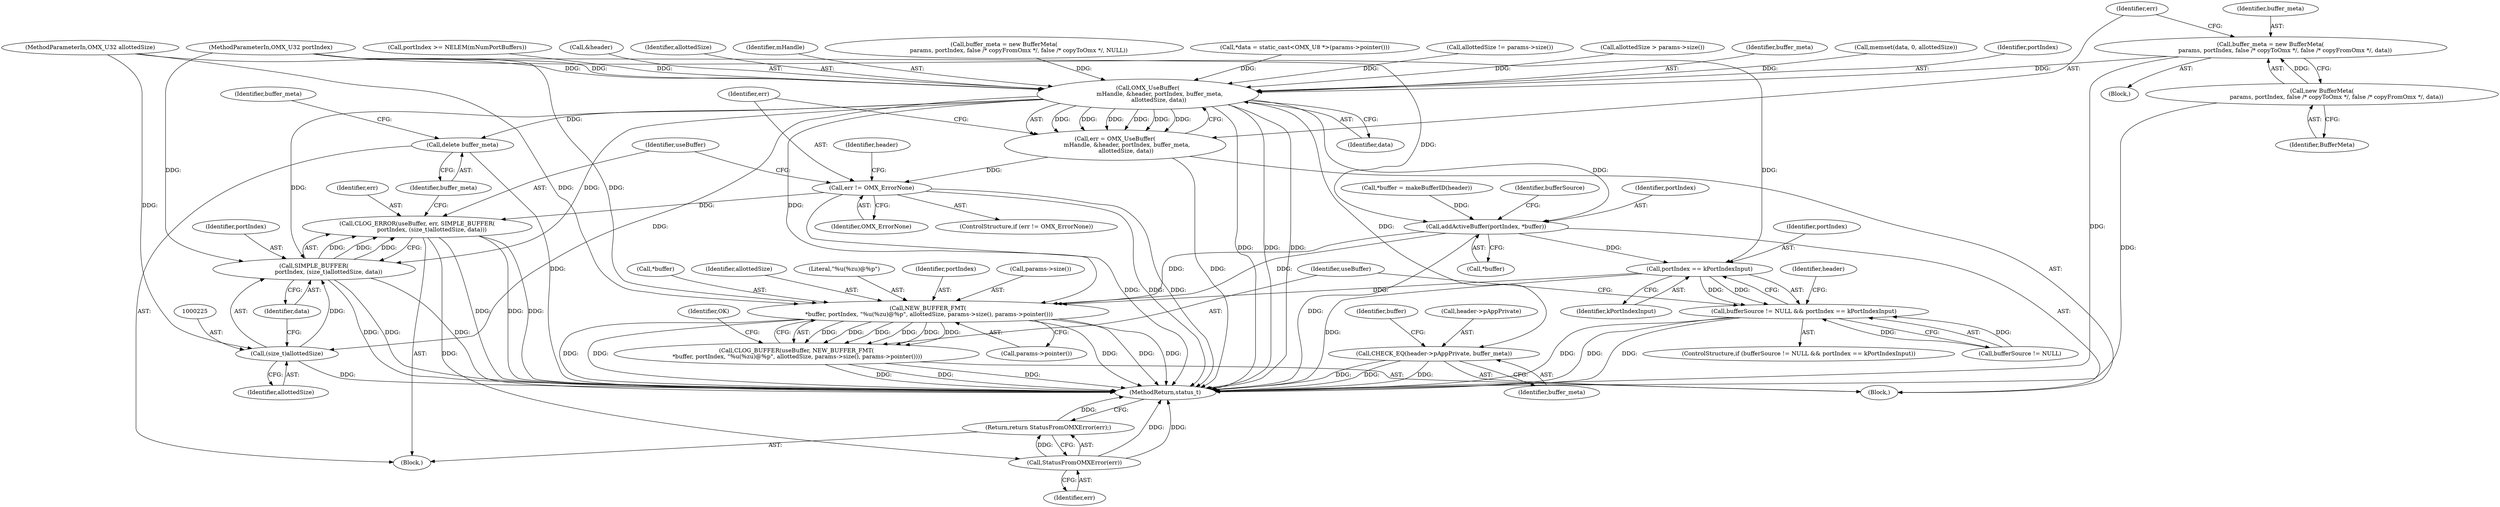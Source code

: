 digraph "0_Android_0f177948ae2640bfe4d70f8e4248e106406b3b0a_18@pointer" {
"1000192" [label="(Call,buffer_meta = new BufferMeta(\n                params, portIndex, false /* copyToOmx */, false /* copyFromOmx */, data))"];
"1000194" [label="(Call,new BufferMeta(\n                params, portIndex, false /* copyToOmx */, false /* copyFromOmx */, data))"];
"1000206" [label="(Call,OMX_UseBuffer(\n             mHandle, &header, portIndex, buffer_meta,\n            allottedSize, data))"];
"1000204" [label="(Call,err = OMX_UseBuffer(\n             mHandle, &header, portIndex, buffer_meta,\n            allottedSize, data))"];
"1000215" [label="(Call,err != OMX_ErrorNone)"];
"1000219" [label="(Call,CLOG_ERROR(useBuffer, err, SIMPLE_BUFFER(\n                portIndex, (size_t)allottedSize, data)))"];
"1000238" [label="(Call,StatusFromOMXError(err))"];
"1000237" [label="(Return,return StatusFromOMXError(err);)"];
"1000222" [label="(Call,SIMPLE_BUFFER(\n                portIndex, (size_t)allottedSize, data))"];
"1000224" [label="(Call,(size_t)allottedSize)"];
"1000228" [label="(Call,delete buffer_meta)"];
"1000240" [label="(Call,CHECK_EQ(header->pAppPrivate, buffer_meta))"];
"1000250" [label="(Call,addActiveBuffer(portIndex, *buffer))"];
"1000260" [label="(Call,portIndex == kPortIndexInput)"];
"1000256" [label="(Call,bufferSource != NULL && portIndex == kPortIndexInput)"];
"1000268" [label="(Call,NEW_BUFFER_FMT(\n *buffer, portIndex, \"%u(%zu)@%p\", allottedSize, params->size(), params->pointer()))"];
"1000266" [label="(Call,CLOG_BUFFER(useBuffer, NEW_BUFFER_FMT(\n *buffer, portIndex, \"%u(%zu)@%p\", allottedSize, params->size(), params->pointer())))"];
"1000251" [label="(Identifier,portIndex)"];
"1000240" [label="(Call,CHECK_EQ(header->pAppPrivate, buffer_meta))"];
"1000268" [label="(Call,NEW_BUFFER_FMT(\n *buffer, portIndex, \"%u(%zu)@%p\", allottedSize, params->size(), params->pointer()))"];
"1000217" [label="(Identifier,OMX_ErrorNone)"];
"1000157" [label="(Block,)"];
"1000224" [label="(Call,(size_t)allottedSize)"];
"1000219" [label="(Call,CLOG_ERROR(useBuffer, err, SIMPLE_BUFFER(\n                portIndex, (size_t)allottedSize, data)))"];
"1000198" [label="(Call,buffer_meta = new BufferMeta(\n                params, portIndex, false /* copyFromOmx */, false /* copyToOmx */, NULL))"];
"1000274" [label="(Call,params->size())"];
"1000150" [label="(Call,*data = static_cast<OMX_U8 *>(params->pointer()))"];
"1000269" [label="(Call,*buffer)"];
"1000273" [label="(Identifier,allottedSize)"];
"1000261" [label="(Identifier,portIndex)"];
"1000245" [label="(Call,*buffer = makeBufferID(header))"];
"1000272" [label="(Literal,\"%u(%zu)@%p\")"];
"1000215" [label="(Call,err != OMX_ErrorNone)"];
"1000265" [label="(Identifier,header)"];
"1000175" [label="(Call,allottedSize != params->size())"];
"1000257" [label="(Call,bufferSource != NULL)"];
"1000250" [label="(Call,addActiveBuffer(portIndex, *buffer))"];
"1000213" [label="(Identifier,data)"];
"1000194" [label="(Call,new BufferMeta(\n                params, portIndex, false /* copyToOmx */, false /* copyFromOmx */, data))"];
"1000130" [label="(Call,allottedSize > params->size())"];
"1000271" [label="(Identifier,portIndex)"];
"1000277" [label="(Identifier,OK)"];
"1000204" [label="(Call,err = OMX_UseBuffer(\n             mHandle, &header, portIndex, buffer_meta,\n            allottedSize, data))"];
"1000266" [label="(Call,CLOG_BUFFER(useBuffer, NEW_BUFFER_FMT(\n *buffer, portIndex, \"%u(%zu)@%p\", allottedSize, params->size(), params->pointer())))"];
"1000214" [label="(ControlStructure,if (err != OMX_ErrorNone))"];
"1000247" [label="(Identifier,buffer)"];
"1000211" [label="(Identifier,buffer_meta)"];
"1000216" [label="(Identifier,err)"];
"1000109" [label="(MethodParameterIn,OMX_U32 portIndex)"];
"1000192" [label="(Call,buffer_meta = new BufferMeta(\n                params, portIndex, false /* copyToOmx */, false /* copyFromOmx */, data))"];
"1000256" [label="(Call,bufferSource != NULL && portIndex == kPortIndexInput)"];
"1000170" [label="(Call,memset(data, 0, allottedSize))"];
"1000229" [label="(Identifier,buffer_meta)"];
"1000275" [label="(Call,params->pointer())"];
"1000242" [label="(Identifier,header)"];
"1000205" [label="(Identifier,err)"];
"1000206" [label="(Call,OMX_UseBuffer(\n             mHandle, &header, portIndex, buffer_meta,\n            allottedSize, data))"];
"1000262" [label="(Identifier,kPortIndexInput)"];
"1000210" [label="(Identifier,portIndex)"];
"1000239" [label="(Identifier,err)"];
"1000258" [label="(Identifier,bufferSource)"];
"1000133" [label="(Call,portIndex >= NELEM(mNumPortBuffers))"];
"1000278" [label="(MethodReturn,status_t)"];
"1000260" [label="(Call,portIndex == kPortIndexInput)"];
"1000195" [label="(Identifier,BufferMeta)"];
"1000222" [label="(Call,SIMPLE_BUFFER(\n                portIndex, (size_t)allottedSize, data))"];
"1000113" [label="(Block,)"];
"1000241" [label="(Call,header->pAppPrivate)"];
"1000112" [label="(MethodParameterIn,OMX_U32 allottedSize)"];
"1000208" [label="(Call,&header)"];
"1000220" [label="(Identifier,useBuffer)"];
"1000238" [label="(Call,StatusFromOMXError(err))"];
"1000227" [label="(Identifier,data)"];
"1000218" [label="(Block,)"];
"1000223" [label="(Identifier,portIndex)"];
"1000193" [label="(Identifier,buffer_meta)"];
"1000212" [label="(Identifier,allottedSize)"];
"1000221" [label="(Identifier,err)"];
"1000252" [label="(Call,*buffer)"];
"1000207" [label="(Identifier,mHandle)"];
"1000244" [label="(Identifier,buffer_meta)"];
"1000228" [label="(Call,delete buffer_meta)"];
"1000237" [label="(Return,return StatusFromOMXError(err);)"];
"1000267" [label="(Identifier,useBuffer)"];
"1000226" [label="(Identifier,allottedSize)"];
"1000231" [label="(Identifier,buffer_meta)"];
"1000255" [label="(ControlStructure,if (bufferSource != NULL && portIndex == kPortIndexInput))"];
"1000192" -> "1000157"  [label="AST: "];
"1000192" -> "1000194"  [label="CFG: "];
"1000193" -> "1000192"  [label="AST: "];
"1000194" -> "1000192"  [label="AST: "];
"1000205" -> "1000192"  [label="CFG: "];
"1000192" -> "1000278"  [label="DDG: "];
"1000194" -> "1000192"  [label="DDG: "];
"1000192" -> "1000206"  [label="DDG: "];
"1000194" -> "1000195"  [label="CFG: "];
"1000195" -> "1000194"  [label="AST: "];
"1000194" -> "1000278"  [label="DDG: "];
"1000206" -> "1000204"  [label="AST: "];
"1000206" -> "1000213"  [label="CFG: "];
"1000207" -> "1000206"  [label="AST: "];
"1000208" -> "1000206"  [label="AST: "];
"1000210" -> "1000206"  [label="AST: "];
"1000211" -> "1000206"  [label="AST: "];
"1000212" -> "1000206"  [label="AST: "];
"1000213" -> "1000206"  [label="AST: "];
"1000204" -> "1000206"  [label="CFG: "];
"1000206" -> "1000278"  [label="DDG: "];
"1000206" -> "1000278"  [label="DDG: "];
"1000206" -> "1000278"  [label="DDG: "];
"1000206" -> "1000204"  [label="DDG: "];
"1000206" -> "1000204"  [label="DDG: "];
"1000206" -> "1000204"  [label="DDG: "];
"1000206" -> "1000204"  [label="DDG: "];
"1000206" -> "1000204"  [label="DDG: "];
"1000206" -> "1000204"  [label="DDG: "];
"1000133" -> "1000206"  [label="DDG: "];
"1000109" -> "1000206"  [label="DDG: "];
"1000198" -> "1000206"  [label="DDG: "];
"1000175" -> "1000206"  [label="DDG: "];
"1000130" -> "1000206"  [label="DDG: "];
"1000112" -> "1000206"  [label="DDG: "];
"1000150" -> "1000206"  [label="DDG: "];
"1000170" -> "1000206"  [label="DDG: "];
"1000206" -> "1000222"  [label="DDG: "];
"1000206" -> "1000222"  [label="DDG: "];
"1000206" -> "1000224"  [label="DDG: "];
"1000206" -> "1000228"  [label="DDG: "];
"1000206" -> "1000240"  [label="DDG: "];
"1000206" -> "1000250"  [label="DDG: "];
"1000206" -> "1000268"  [label="DDG: "];
"1000204" -> "1000113"  [label="AST: "];
"1000205" -> "1000204"  [label="AST: "];
"1000216" -> "1000204"  [label="CFG: "];
"1000204" -> "1000278"  [label="DDG: "];
"1000204" -> "1000215"  [label="DDG: "];
"1000215" -> "1000214"  [label="AST: "];
"1000215" -> "1000217"  [label="CFG: "];
"1000216" -> "1000215"  [label="AST: "];
"1000217" -> "1000215"  [label="AST: "];
"1000220" -> "1000215"  [label="CFG: "];
"1000242" -> "1000215"  [label="CFG: "];
"1000215" -> "1000278"  [label="DDG: "];
"1000215" -> "1000278"  [label="DDG: "];
"1000215" -> "1000278"  [label="DDG: "];
"1000215" -> "1000219"  [label="DDG: "];
"1000219" -> "1000218"  [label="AST: "];
"1000219" -> "1000222"  [label="CFG: "];
"1000220" -> "1000219"  [label="AST: "];
"1000221" -> "1000219"  [label="AST: "];
"1000222" -> "1000219"  [label="AST: "];
"1000229" -> "1000219"  [label="CFG: "];
"1000219" -> "1000278"  [label="DDG: "];
"1000219" -> "1000278"  [label="DDG: "];
"1000219" -> "1000278"  [label="DDG: "];
"1000222" -> "1000219"  [label="DDG: "];
"1000222" -> "1000219"  [label="DDG: "];
"1000222" -> "1000219"  [label="DDG: "];
"1000219" -> "1000238"  [label="DDG: "];
"1000238" -> "1000237"  [label="AST: "];
"1000238" -> "1000239"  [label="CFG: "];
"1000239" -> "1000238"  [label="AST: "];
"1000237" -> "1000238"  [label="CFG: "];
"1000238" -> "1000278"  [label="DDG: "];
"1000238" -> "1000278"  [label="DDG: "];
"1000238" -> "1000237"  [label="DDG: "];
"1000237" -> "1000218"  [label="AST: "];
"1000278" -> "1000237"  [label="CFG: "];
"1000237" -> "1000278"  [label="DDG: "];
"1000222" -> "1000227"  [label="CFG: "];
"1000223" -> "1000222"  [label="AST: "];
"1000224" -> "1000222"  [label="AST: "];
"1000227" -> "1000222"  [label="AST: "];
"1000222" -> "1000278"  [label="DDG: "];
"1000222" -> "1000278"  [label="DDG: "];
"1000222" -> "1000278"  [label="DDG: "];
"1000109" -> "1000222"  [label="DDG: "];
"1000224" -> "1000222"  [label="DDG: "];
"1000224" -> "1000226"  [label="CFG: "];
"1000225" -> "1000224"  [label="AST: "];
"1000226" -> "1000224"  [label="AST: "];
"1000227" -> "1000224"  [label="CFG: "];
"1000224" -> "1000278"  [label="DDG: "];
"1000112" -> "1000224"  [label="DDG: "];
"1000228" -> "1000218"  [label="AST: "];
"1000228" -> "1000229"  [label="CFG: "];
"1000229" -> "1000228"  [label="AST: "];
"1000231" -> "1000228"  [label="CFG: "];
"1000228" -> "1000278"  [label="DDG: "];
"1000240" -> "1000113"  [label="AST: "];
"1000240" -> "1000244"  [label="CFG: "];
"1000241" -> "1000240"  [label="AST: "];
"1000244" -> "1000240"  [label="AST: "];
"1000247" -> "1000240"  [label="CFG: "];
"1000240" -> "1000278"  [label="DDG: "];
"1000240" -> "1000278"  [label="DDG: "];
"1000240" -> "1000278"  [label="DDG: "];
"1000250" -> "1000113"  [label="AST: "];
"1000250" -> "1000252"  [label="CFG: "];
"1000251" -> "1000250"  [label="AST: "];
"1000252" -> "1000250"  [label="AST: "];
"1000258" -> "1000250"  [label="CFG: "];
"1000250" -> "1000278"  [label="DDG: "];
"1000109" -> "1000250"  [label="DDG: "];
"1000245" -> "1000250"  [label="DDG: "];
"1000250" -> "1000260"  [label="DDG: "];
"1000250" -> "1000268"  [label="DDG: "];
"1000250" -> "1000268"  [label="DDG: "];
"1000260" -> "1000256"  [label="AST: "];
"1000260" -> "1000262"  [label="CFG: "];
"1000261" -> "1000260"  [label="AST: "];
"1000262" -> "1000260"  [label="AST: "];
"1000256" -> "1000260"  [label="CFG: "];
"1000260" -> "1000278"  [label="DDG: "];
"1000260" -> "1000256"  [label="DDG: "];
"1000260" -> "1000256"  [label="DDG: "];
"1000109" -> "1000260"  [label="DDG: "];
"1000260" -> "1000268"  [label="DDG: "];
"1000256" -> "1000255"  [label="AST: "];
"1000256" -> "1000257"  [label="CFG: "];
"1000257" -> "1000256"  [label="AST: "];
"1000265" -> "1000256"  [label="CFG: "];
"1000267" -> "1000256"  [label="CFG: "];
"1000256" -> "1000278"  [label="DDG: "];
"1000256" -> "1000278"  [label="DDG: "];
"1000256" -> "1000278"  [label="DDG: "];
"1000257" -> "1000256"  [label="DDG: "];
"1000257" -> "1000256"  [label="DDG: "];
"1000268" -> "1000266"  [label="AST: "];
"1000268" -> "1000275"  [label="CFG: "];
"1000269" -> "1000268"  [label="AST: "];
"1000271" -> "1000268"  [label="AST: "];
"1000272" -> "1000268"  [label="AST: "];
"1000273" -> "1000268"  [label="AST: "];
"1000274" -> "1000268"  [label="AST: "];
"1000275" -> "1000268"  [label="AST: "];
"1000266" -> "1000268"  [label="CFG: "];
"1000268" -> "1000278"  [label="DDG: "];
"1000268" -> "1000278"  [label="DDG: "];
"1000268" -> "1000278"  [label="DDG: "];
"1000268" -> "1000278"  [label="DDG: "];
"1000268" -> "1000278"  [label="DDG: "];
"1000268" -> "1000266"  [label="DDG: "];
"1000268" -> "1000266"  [label="DDG: "];
"1000268" -> "1000266"  [label="DDG: "];
"1000268" -> "1000266"  [label="DDG: "];
"1000268" -> "1000266"  [label="DDG: "];
"1000268" -> "1000266"  [label="DDG: "];
"1000109" -> "1000268"  [label="DDG: "];
"1000112" -> "1000268"  [label="DDG: "];
"1000266" -> "1000113"  [label="AST: "];
"1000267" -> "1000266"  [label="AST: "];
"1000277" -> "1000266"  [label="CFG: "];
"1000266" -> "1000278"  [label="DDG: "];
"1000266" -> "1000278"  [label="DDG: "];
"1000266" -> "1000278"  [label="DDG: "];
}
